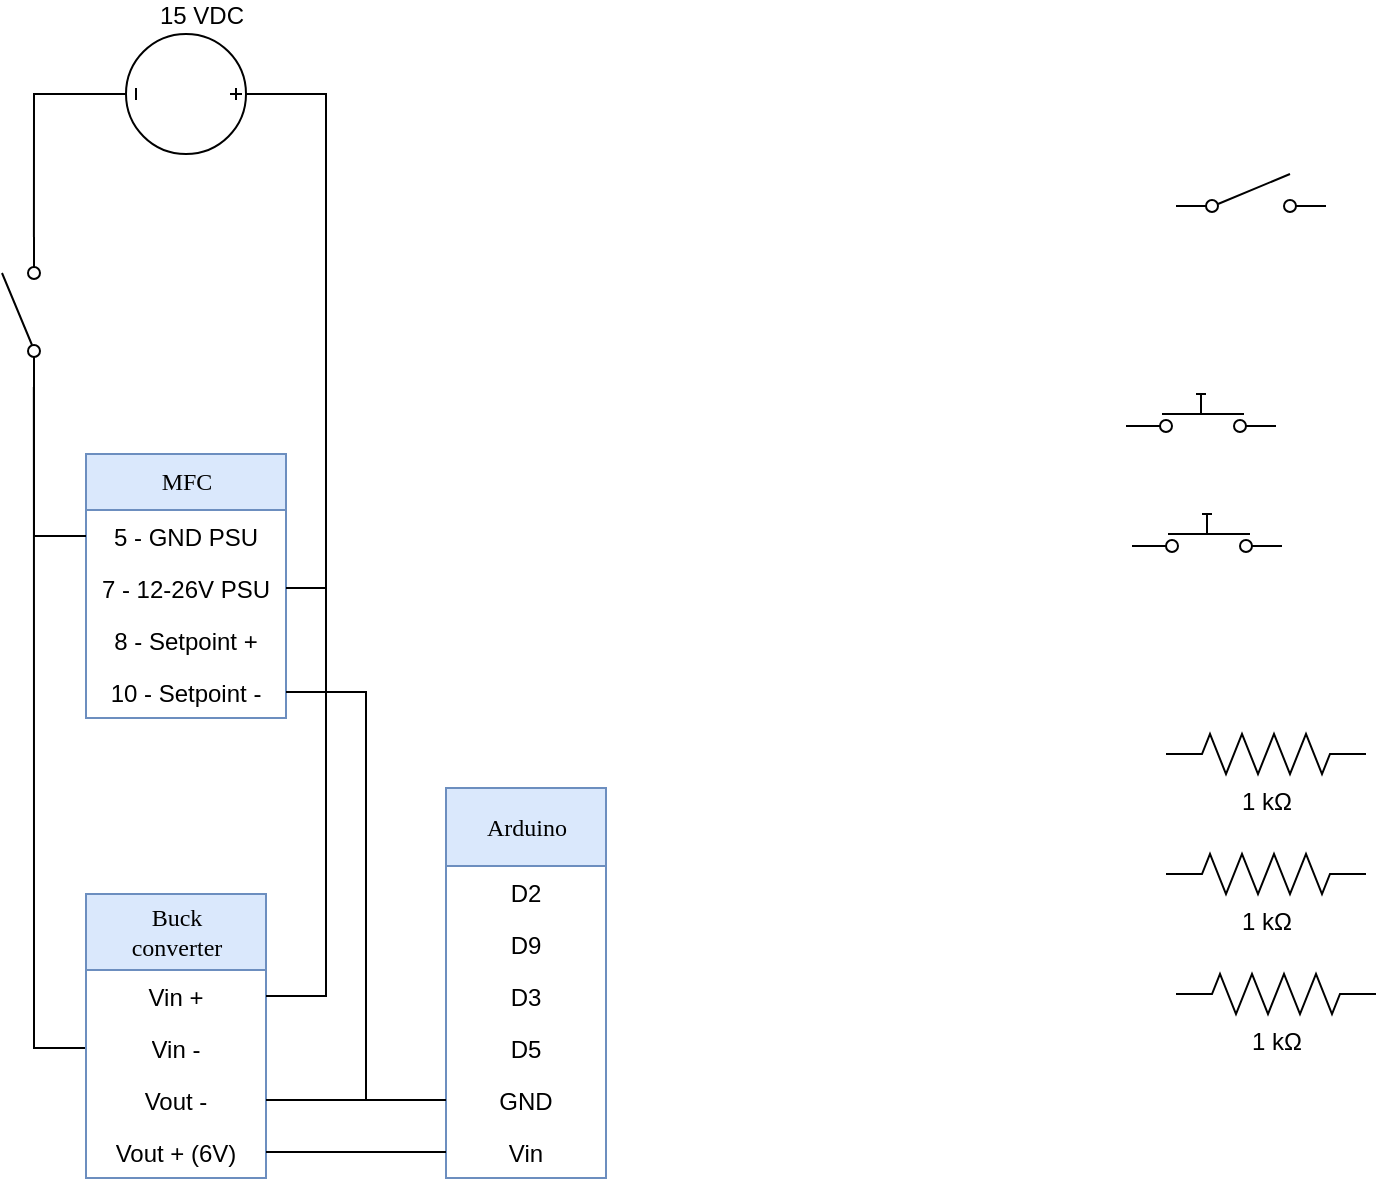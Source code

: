 <mxfile version="12.3.7" type="github" pages="1">
  <diagram id="BqVT6hTkGivtoPgYdE61" name="Page-1">
    <mxGraphModel dx="1422" dy="843" grid="1" gridSize="10" guides="1" tooltips="1" connect="1" arrows="1" fold="1" page="1" pageScale="1" pageWidth="850" pageHeight="1100" math="0" shadow="0">
      <root>
        <mxCell id="0"/>
        <mxCell id="1" parent="0"/>
        <mxCell id="SCPqwIXGDRWPj_gMoPab-52" value="" style="shape=image;verticalLabelPosition=bottom;labelBackgroundColor=#ffffff;verticalAlign=top;aspect=fixed;imageAspect=0;image=https://proxy.duckduckgo.com/iu/?u=https%3A%2F%2Fd3s5r33r268y59.cloudfront.net%2F09812%2Fproducts%2Fthumbs%2F2015-01-21T07%3A08%3A34.230Z-arduino%2520nano.jpg.2560x2560_q85.jpg&amp;f=1;" parent="1" vertex="1">
          <mxGeometry x="310" y="597" width="80" height="59.81" as="geometry"/>
        </mxCell>
        <mxCell id="SCPqwIXGDRWPj_gMoPab-16" value="Arduino" style="swimlane;html=1;fontStyle=0;childLayout=stackLayout;horizontal=1;startSize=39;fillColor=#dae8fc;horizontalStack=0;resizeParent=1;resizeLast=0;collapsible=1;marginBottom=0;swimlaneFillColor=#ffffff;align=center;rounded=0;shadow=0;comic=0;labelBackgroundColor=none;strokeColor=#6c8ebf;strokeWidth=1;fontFamily=Verdana;fontSize=12;glass=0;fixDash=0;backgroundOutline=0;part=0;container=0;autosize=1;" parent="1" vertex="1">
          <mxGeometry x="310" y="657" width="80" height="195" as="geometry">
            <mxRectangle x="160" y="74" width="130" height="26" as="alternateBounds"/>
          </mxGeometry>
        </mxCell>
        <mxCell id="SCPqwIXGDRWPj_gMoPab-17" value="D2" style="text;html=1;strokeColor=none;fillColor=none;spacingLeft=4;spacingRight=4;whiteSpace=wrap;overflow=hidden;rotatable=0;points=[[0,0.5],[1,0.5]];portConstraint=eastwest;align=center;" parent="SCPqwIXGDRWPj_gMoPab-16" vertex="1">
          <mxGeometry y="39" width="80" height="26" as="geometry"/>
        </mxCell>
        <mxCell id="SCPqwIXGDRWPj_gMoPab-18" value="D9" style="text;html=1;strokeColor=none;fillColor=none;spacingLeft=4;spacingRight=4;whiteSpace=wrap;overflow=hidden;rotatable=0;points=[[0,0.5],[1,0.5]];portConstraint=eastwest;align=center;" parent="SCPqwIXGDRWPj_gMoPab-16" vertex="1">
          <mxGeometry y="65" width="80" height="26" as="geometry"/>
        </mxCell>
        <mxCell id="SCPqwIXGDRWPj_gMoPab-19" value="D3" style="text;html=1;strokeColor=none;fillColor=none;spacingLeft=4;spacingRight=4;whiteSpace=wrap;overflow=hidden;rotatable=0;points=[[0,0.5],[1,0.5]];portConstraint=eastwest;align=center;" parent="SCPqwIXGDRWPj_gMoPab-16" vertex="1">
          <mxGeometry y="91" width="80" height="26" as="geometry"/>
        </mxCell>
        <mxCell id="SCPqwIXGDRWPj_gMoPab-20" value="D5" style="text;html=1;strokeColor=none;fillColor=none;spacingLeft=4;spacingRight=4;whiteSpace=wrap;overflow=hidden;rotatable=0;points=[[0,0.5],[1,0.5]];portConstraint=eastwest;align=center;" parent="SCPqwIXGDRWPj_gMoPab-16" vertex="1">
          <mxGeometry y="117" width="80" height="26" as="geometry"/>
        </mxCell>
        <mxCell id="SCPqwIXGDRWPj_gMoPab-23" value="GND" style="text;html=1;strokeColor=none;fillColor=none;spacingLeft=4;spacingRight=4;whiteSpace=wrap;overflow=hidden;rotatable=0;points=[[0,0.5],[1,0.5]];portConstraint=eastwest;align=center;" parent="SCPqwIXGDRWPj_gMoPab-16" vertex="1">
          <mxGeometry y="143" width="80" height="26" as="geometry"/>
        </mxCell>
        <mxCell id="SCPqwIXGDRWPj_gMoPab-22" value="Vin" style="text;html=1;strokeColor=none;fillColor=none;spacingLeft=4;spacingRight=4;whiteSpace=wrap;overflow=hidden;rotatable=0;points=[[0,0.5],[1,0.5]];portConstraint=eastwest;align=center;" parent="SCPqwIXGDRWPj_gMoPab-16" vertex="1">
          <mxGeometry y="169" width="80" height="26" as="geometry"/>
        </mxCell>
        <mxCell id="gJxspR0wx9kIDRPY5j0o-5" value="" style="pointerEvents=1;verticalLabelPosition=bottom;shadow=0;dashed=0;align=center;html=1;verticalAlign=top;shape=mxgraph.electrical.electro-mechanical.push_switch_no;" parent="1" vertex="1">
          <mxGeometry x="650" y="460" width="75" height="19" as="geometry"/>
        </mxCell>
        <mxCell id="gJxspR0wx9kIDRPY5j0o-6" value="" style="pointerEvents=1;verticalLabelPosition=bottom;shadow=0;dashed=0;align=center;html=1;verticalAlign=top;shape=mxgraph.electrical.electro-mechanical.push_switch_no;" parent="1" vertex="1">
          <mxGeometry x="653" y="520" width="75" height="19" as="geometry"/>
        </mxCell>
        <mxCell id="SLRoOILE3uPo_ePLO9oY-30" style="edgeStyle=orthogonalEdgeStyle;rounded=0;orthogonalLoop=1;jettySize=auto;html=1;exitX=0;exitY=0.84;exitDx=0;exitDy=0;exitPerimeter=0;entryX=0;entryY=0.5;entryDx=0;entryDy=0;endArrow=none;endFill=0;" edge="1" parent="1" source="gJxspR0wx9kIDRPY5j0o-9" target="SLRoOILE3uPo_ePLO9oY-20">
          <mxGeometry relative="1" as="geometry"/>
        </mxCell>
        <mxCell id="gJxspR0wx9kIDRPY5j0o-9" value="" style="pointerEvents=1;verticalLabelPosition=bottom;shadow=0;dashed=0;align=center;html=1;verticalAlign=top;shape=mxgraph.electrical.electro-mechanical.simple_switch;rotation=-90;" parent="1" vertex="1">
          <mxGeometry x="60" y="409.5" width="75" height="19" as="geometry"/>
        </mxCell>
        <mxCell id="gJxspR0wx9kIDRPY5j0o-10" value="" style="pointerEvents=1;verticalLabelPosition=bottom;shadow=0;dashed=0;align=center;html=1;verticalAlign=top;shape=mxgraph.electrical.electro-mechanical.simple_switch;" parent="1" vertex="1">
          <mxGeometry x="675" y="350" width="75" height="19" as="geometry"/>
        </mxCell>
        <mxCell id="gJxspR0wx9kIDRPY5j0o-11" value="1 kΩ" style="pointerEvents=1;verticalLabelPosition=bottom;shadow=0;dashed=0;align=center;html=1;verticalAlign=top;shape=mxgraph.electrical.resistors.resistor_2;" parent="1" vertex="1">
          <mxGeometry x="670" y="690" width="100" height="20" as="geometry"/>
        </mxCell>
        <mxCell id="gJxspR0wx9kIDRPY5j0o-12" value="1 kΩ" style="pointerEvents=1;verticalLabelPosition=bottom;shadow=0;dashed=0;align=center;html=1;verticalAlign=top;shape=mxgraph.electrical.resistors.resistor_2;" parent="1" vertex="1">
          <mxGeometry x="670" y="630" width="100" height="20" as="geometry"/>
        </mxCell>
        <mxCell id="gJxspR0wx9kIDRPY5j0o-13" value="1 kΩ" style="pointerEvents=1;verticalLabelPosition=bottom;shadow=0;dashed=0;align=center;html=1;verticalAlign=top;shape=mxgraph.electrical.resistors.resistor_2;" parent="1" vertex="1">
          <mxGeometry x="675" y="750" width="100" height="20" as="geometry"/>
        </mxCell>
        <mxCell id="gJxspR0wx9kIDRPY5j0o-21" style="edgeStyle=orthogonalEdgeStyle;orthogonalLoop=1;jettySize=auto;html=1;exitX=1;exitY=0.5;exitDx=0;exitDy=0;entryX=0.5;entryY=0;entryDx=0;entryDy=0;entryPerimeter=0;rounded=0;endArrow=none;endFill=0;" parent="1" target="gJxspR0wx9kIDRPY5j0o-19" edge="1" source="SLRoOILE3uPo_ePLO9oY-4">
          <mxGeometry relative="1" as="geometry">
            <mxPoint x="163" y="360" as="sourcePoint"/>
          </mxGeometry>
        </mxCell>
        <mxCell id="SLRoOILE3uPo_ePLO9oY-14" style="edgeStyle=orthogonalEdgeStyle;rounded=0;orthogonalLoop=1;jettySize=auto;html=1;exitX=0.5;exitY=1;exitDx=0;exitDy=0;exitPerimeter=0;endArrow=none;endFill=0;entryX=1;entryY=0.84;entryDx=0;entryDy=0;entryPerimeter=0;" edge="1" parent="1" source="gJxspR0wx9kIDRPY5j0o-19" target="gJxspR0wx9kIDRPY5j0o-9">
          <mxGeometry relative="1" as="geometry">
            <mxPoint x="110" y="380" as="targetPoint"/>
          </mxGeometry>
        </mxCell>
        <mxCell id="gJxspR0wx9kIDRPY5j0o-19" value="&lt;div&gt;15 VDC&lt;/div&gt;" style="pointerEvents=1;verticalLabelPosition=middle;shadow=0;dashed=0;align=right;html=1;verticalAlign=bottom;shape=mxgraph.electrical.signal_sources.dc_source_3;rotation=90;labelPosition=left;horizontal=0;textDirection=ltr;" parent="1" vertex="1">
          <mxGeometry x="150" y="280" width="60" height="60" as="geometry"/>
        </mxCell>
        <mxCell id="SLRoOILE3uPo_ePLO9oY-1" value="" style="shape=image;verticalLabelPosition=bottom;labelBackgroundColor=#ffffff;verticalAlign=top;aspect=fixed;imageAspect=0;image=https://cdn.shopify.com/s/files/1/1042/6130/products/57_50727626-d12a-45bc-b952-8a560fb25162_1024x1024@2x.jpg?v=1524782134;" vertex="1" parent="1">
          <mxGeometry x="135" y="428" width="90" height="60" as="geometry"/>
        </mxCell>
        <mxCell id="SLRoOILE3uPo_ePLO9oY-2" value="MFC" style="swimlane;html=1;fontStyle=0;childLayout=stackLayout;horizontal=1;startSize=28;fillColor=#dae8fc;horizontalStack=0;resizeParent=1;resizeLast=0;collapsible=1;marginBottom=0;swimlaneFillColor=#ffffff;align=center;rounded=0;shadow=0;comic=0;labelBackgroundColor=none;strokeColor=#6c8ebf;strokeWidth=1;fontFamily=Verdana;fontSize=12;glass=0;fixDash=0;backgroundOutline=0;part=0;container=0;autosize=1;" vertex="1" parent="1">
          <mxGeometry x="130" y="490" width="100" height="132" as="geometry">
            <mxRectangle x="160" y="74" width="130" height="26" as="alternateBounds"/>
          </mxGeometry>
        </mxCell>
        <mxCell id="SLRoOILE3uPo_ePLO9oY-3" value="5 - GND PSU" style="text;html=1;strokeColor=none;fillColor=none;spacingLeft=4;spacingRight=4;whiteSpace=wrap;overflow=hidden;rotatable=0;points=[[0,0.5],[1,0.5]];portConstraint=eastwest;align=center;" vertex="1" parent="SLRoOILE3uPo_ePLO9oY-2">
          <mxGeometry y="28" width="100" height="26" as="geometry"/>
        </mxCell>
        <mxCell id="SLRoOILE3uPo_ePLO9oY-4" value="7 - 12-26V PSU" style="text;html=1;strokeColor=none;fillColor=none;spacingLeft=4;spacingRight=4;whiteSpace=wrap;overflow=hidden;rotatable=0;points=[[0,0.5],[1,0.5]];portConstraint=eastwest;align=center;" vertex="1" parent="SLRoOILE3uPo_ePLO9oY-2">
          <mxGeometry y="54" width="100" height="26" as="geometry"/>
        </mxCell>
        <mxCell id="SLRoOILE3uPo_ePLO9oY-5" value="8 - Setpoint +" style="text;html=1;strokeColor=none;fillColor=none;spacingLeft=4;spacingRight=4;whiteSpace=wrap;overflow=hidden;rotatable=0;points=[[0,0.5],[1,0.5]];portConstraint=eastwest;align=center;" vertex="1" parent="SLRoOILE3uPo_ePLO9oY-2">
          <mxGeometry y="80" width="100" height="26" as="geometry"/>
        </mxCell>
        <mxCell id="SLRoOILE3uPo_ePLO9oY-6" value="10 - Setpoint -" style="text;html=1;strokeColor=none;fillColor=none;spacingLeft=4;spacingRight=4;whiteSpace=wrap;overflow=hidden;rotatable=0;points=[[0,0.5],[1,0.5]];portConstraint=eastwest;align=center;" vertex="1" parent="SLRoOILE3uPo_ePLO9oY-2">
          <mxGeometry y="106" width="100" height="26" as="geometry"/>
        </mxCell>
        <mxCell id="SLRoOILE3uPo_ePLO9oY-13" style="edgeStyle=orthogonalEdgeStyle;rounded=0;orthogonalLoop=1;jettySize=auto;html=1;exitX=0;exitY=0.5;exitDx=0;exitDy=0;entryX=0;entryY=0.84;entryDx=0;entryDy=0;entryPerimeter=0;endArrow=none;endFill=0;" edge="1" parent="1" source="SLRoOILE3uPo_ePLO9oY-3" target="gJxspR0wx9kIDRPY5j0o-9">
          <mxGeometry relative="1" as="geometry"/>
        </mxCell>
        <mxCell id="SLRoOILE3uPo_ePLO9oY-17" value="" style="shape=image;verticalLabelPosition=bottom;labelBackgroundColor=#ffffff;verticalAlign=top;aspect=fixed;imageAspect=0;image=https://makeradvisor.com/wp-content/uploads/2017/10/im1307-step-down-buck-converter.jpg;" vertex="1" parent="1">
          <mxGeometry x="148" y="649.5" width="64" height="64" as="geometry"/>
        </mxCell>
        <mxCell id="SLRoOILE3uPo_ePLO9oY-18" value="&lt;div&gt;Buck&lt;/div&gt;&lt;div&gt;converter&lt;/div&gt;" style="swimlane;html=1;fontStyle=0;childLayout=stackLayout;horizontal=1;startSize=38;fillColor=#dae8fc;horizontalStack=0;resizeParent=1;resizeLast=0;collapsible=1;marginBottom=0;swimlaneFillColor=#ffffff;align=center;rounded=0;shadow=0;comic=0;labelBackgroundColor=none;strokeColor=#6c8ebf;strokeWidth=1;fontFamily=Verdana;fontSize=12;glass=0;fixDash=0;backgroundOutline=0;part=0;container=0;autosize=1;" vertex="1" parent="1">
          <mxGeometry x="130" y="710" width="90" height="142" as="geometry">
            <mxRectangle x="160" y="74" width="130" height="26" as="alternateBounds"/>
          </mxGeometry>
        </mxCell>
        <mxCell id="SLRoOILE3uPo_ePLO9oY-19" value="Vin +" style="text;html=1;strokeColor=none;fillColor=none;spacingLeft=4;spacingRight=4;whiteSpace=wrap;overflow=hidden;rotatable=0;points=[[0,0.5],[1,0.5]];portConstraint=eastwest;align=center;" vertex="1" parent="SLRoOILE3uPo_ePLO9oY-18">
          <mxGeometry y="38" width="90" height="26" as="geometry"/>
        </mxCell>
        <mxCell id="SLRoOILE3uPo_ePLO9oY-20" value="Vin -" style="text;html=1;strokeColor=none;fillColor=none;spacingLeft=4;spacingRight=4;whiteSpace=wrap;overflow=hidden;rotatable=0;points=[[0,0.5],[1,0.5]];portConstraint=eastwest;align=center;" vertex="1" parent="SLRoOILE3uPo_ePLO9oY-18">
          <mxGeometry y="64" width="90" height="26" as="geometry"/>
        </mxCell>
        <mxCell id="SLRoOILE3uPo_ePLO9oY-22" value="Vout -" style="text;html=1;strokeColor=none;fillColor=none;spacingLeft=4;spacingRight=4;whiteSpace=wrap;overflow=hidden;rotatable=0;points=[[0,0.5],[1,0.5]];portConstraint=eastwest;align=center;" vertex="1" parent="SLRoOILE3uPo_ePLO9oY-18">
          <mxGeometry y="90" width="90" height="26" as="geometry"/>
        </mxCell>
        <mxCell id="SLRoOILE3uPo_ePLO9oY-21" value="Vout + (6V)" style="text;html=1;strokeColor=none;fillColor=none;spacingLeft=4;spacingRight=4;whiteSpace=wrap;overflow=hidden;rotatable=0;points=[[0,0.5],[1,0.5]];portConstraint=eastwest;align=center;" vertex="1" parent="SLRoOILE3uPo_ePLO9oY-18">
          <mxGeometry y="116" width="90" height="26" as="geometry"/>
        </mxCell>
        <mxCell id="SLRoOILE3uPo_ePLO9oY-27" style="edgeStyle=orthogonalEdgeStyle;rounded=0;orthogonalLoop=1;jettySize=auto;html=1;exitX=1;exitY=0.5;exitDx=0;exitDy=0;entryX=1;entryY=0.5;entryDx=0;entryDy=0;endArrow=none;endFill=0;" edge="1" parent="1" source="SLRoOILE3uPo_ePLO9oY-4" target="SLRoOILE3uPo_ePLO9oY-19">
          <mxGeometry relative="1" as="geometry">
            <Array as="points">
              <mxPoint x="250" y="557"/>
              <mxPoint x="250" y="761"/>
            </Array>
          </mxGeometry>
        </mxCell>
        <mxCell id="SLRoOILE3uPo_ePLO9oY-33" style="edgeStyle=orthogonalEdgeStyle;rounded=0;orthogonalLoop=1;jettySize=auto;html=1;exitX=1;exitY=0.5;exitDx=0;exitDy=0;entryX=0;entryY=0.5;entryDx=0;entryDy=0;endArrow=none;endFill=0;" edge="1" parent="1" source="SLRoOILE3uPo_ePLO9oY-21" target="SCPqwIXGDRWPj_gMoPab-22">
          <mxGeometry relative="1" as="geometry"/>
        </mxCell>
        <mxCell id="SLRoOILE3uPo_ePLO9oY-34" style="edgeStyle=orthogonalEdgeStyle;rounded=0;orthogonalLoop=1;jettySize=auto;html=1;exitX=1;exitY=0.5;exitDx=0;exitDy=0;entryX=0;entryY=0.5;entryDx=0;entryDy=0;endArrow=none;endFill=0;" edge="1" parent="1" source="SLRoOILE3uPo_ePLO9oY-22" target="SCPqwIXGDRWPj_gMoPab-23">
          <mxGeometry relative="1" as="geometry"/>
        </mxCell>
        <mxCell id="SLRoOILE3uPo_ePLO9oY-36" style="edgeStyle=orthogonalEdgeStyle;rounded=0;orthogonalLoop=1;jettySize=auto;html=1;exitX=1;exitY=0.5;exitDx=0;exitDy=0;entryX=0;entryY=0.5;entryDx=0;entryDy=0;endArrow=none;endFill=0;" edge="1" parent="1" source="SLRoOILE3uPo_ePLO9oY-6" target="SCPqwIXGDRWPj_gMoPab-23">
          <mxGeometry relative="1" as="geometry"/>
        </mxCell>
      </root>
    </mxGraphModel>
  </diagram>
</mxfile>

